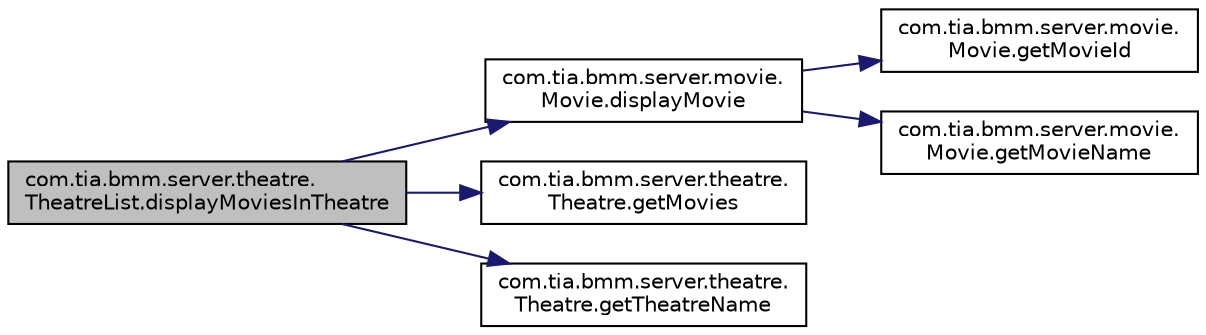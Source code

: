 digraph "com.tia.bmm.server.theatre.TheatreList.displayMoviesInTheatre"
{
 // INTERACTIVE_SVG=YES
 // LATEX_PDF_SIZE
  edge [fontname="Helvetica",fontsize="10",labelfontname="Helvetica",labelfontsize="10"];
  node [fontname="Helvetica",fontsize="10",shape=record];
  rankdir="LR";
  Node1 [label="com.tia.bmm.server.theatre.\lTheatreList.displayMoviesInTheatre",height=0.2,width=0.4,color="black", fillcolor="grey75", style="filled", fontcolor="black",tooltip=" "];
  Node1 -> Node2 [color="midnightblue",fontsize="10",style="solid",fontname="Helvetica"];
  Node2 [label="com.tia.bmm.server.movie.\lMovie.displayMovie",height=0.2,width=0.4,color="black", fillcolor="white", style="filled",URL="$d3/dd3/classcom_1_1tia_1_1bmm_1_1server_1_1movie_1_1_movie.html#a3aa41b12e9b68f28c011ddbbd91916ce",tooltip=" "];
  Node2 -> Node3 [color="midnightblue",fontsize="10",style="solid",fontname="Helvetica"];
  Node3 [label="com.tia.bmm.server.movie.\lMovie.getMovieId",height=0.2,width=0.4,color="black", fillcolor="white", style="filled",URL="$d3/dd3/classcom_1_1tia_1_1bmm_1_1server_1_1movie_1_1_movie.html#ad7a45b31dd418b191289f13e68d45096",tooltip=" "];
  Node2 -> Node4 [color="midnightblue",fontsize="10",style="solid",fontname="Helvetica"];
  Node4 [label="com.tia.bmm.server.movie.\lMovie.getMovieName",height=0.2,width=0.4,color="black", fillcolor="white", style="filled",URL="$d3/dd3/classcom_1_1tia_1_1bmm_1_1server_1_1movie_1_1_movie.html#a6eeb3237fadae77e1fc1d1466d02f5cb",tooltip=" "];
  Node1 -> Node5 [color="midnightblue",fontsize="10",style="solid",fontname="Helvetica"];
  Node5 [label="com.tia.bmm.server.theatre.\lTheatre.getMovies",height=0.2,width=0.4,color="black", fillcolor="white", style="filled",URL="$d9/ddb/classcom_1_1tia_1_1bmm_1_1server_1_1theatre_1_1_theatre.html#a7d2e896d0907035193e11e53d6ec58eb",tooltip=" "];
  Node1 -> Node6 [color="midnightblue",fontsize="10",style="solid",fontname="Helvetica"];
  Node6 [label="com.tia.bmm.server.theatre.\lTheatre.getTheatreName",height=0.2,width=0.4,color="black", fillcolor="white", style="filled",URL="$d9/ddb/classcom_1_1tia_1_1bmm_1_1server_1_1theatre_1_1_theatre.html#a079c3bcfad970bde006f602defe49fc6",tooltip=" "];
}
